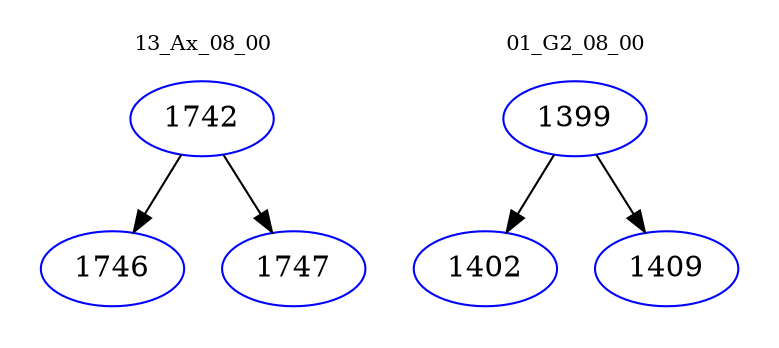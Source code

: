digraph{
subgraph cluster_0 {
color = white
label = "13_Ax_08_00";
fontsize=10;
T0_1742 [label="1742", color="blue"]
T0_1742 -> T0_1746 [color="black"]
T0_1746 [label="1746", color="blue"]
T0_1742 -> T0_1747 [color="black"]
T0_1747 [label="1747", color="blue"]
}
subgraph cluster_1 {
color = white
label = "01_G2_08_00";
fontsize=10;
T1_1399 [label="1399", color="blue"]
T1_1399 -> T1_1402 [color="black"]
T1_1402 [label="1402", color="blue"]
T1_1399 -> T1_1409 [color="black"]
T1_1409 [label="1409", color="blue"]
}
}
